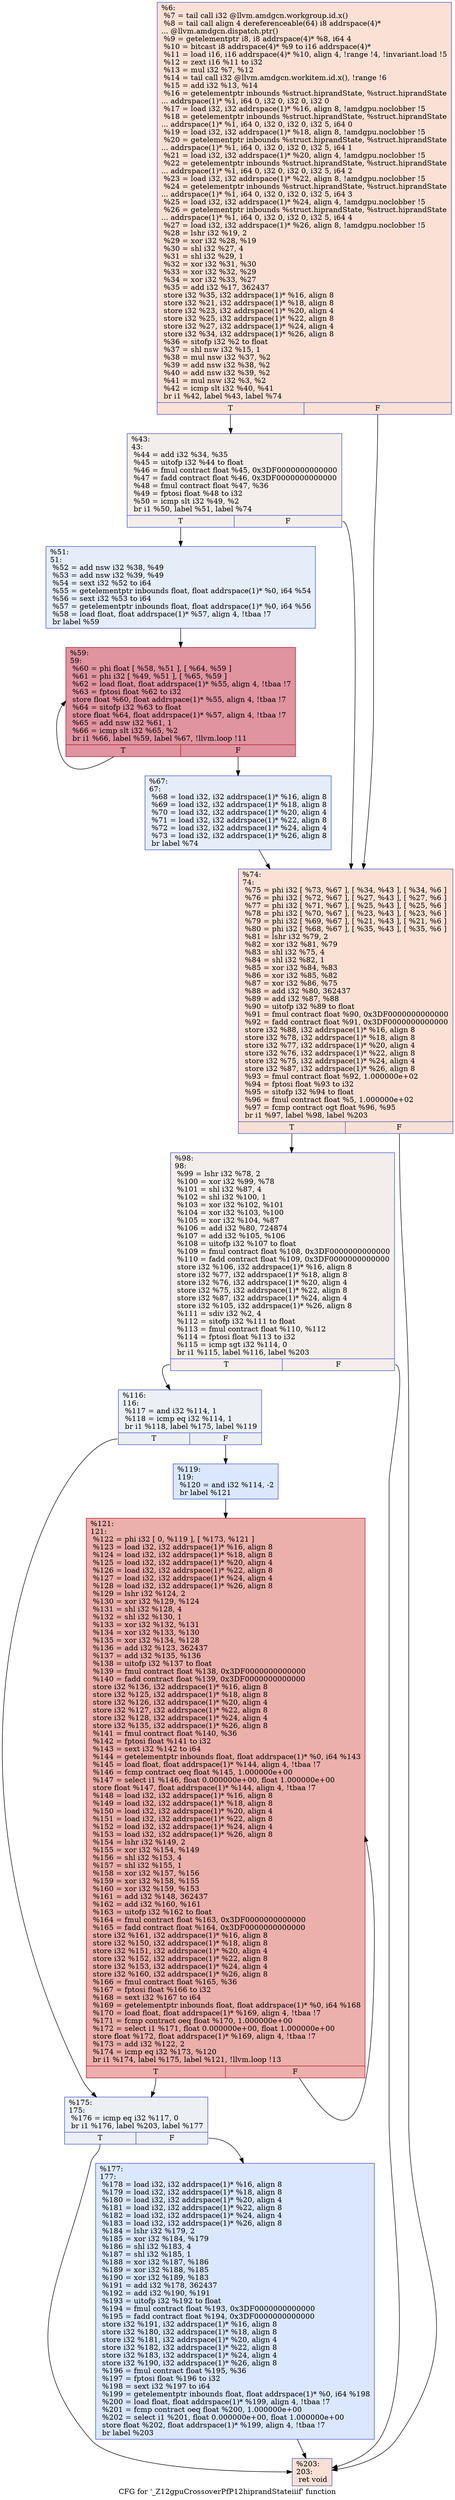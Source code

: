 digraph "CFG for '_Z12gpuCrossoverPfP12hiprandStateiiif' function" {
	label="CFG for '_Z12gpuCrossoverPfP12hiprandStateiiif' function";

	Node0x4dd8310 [shape=record,color="#3d50c3ff", style=filled, fillcolor="#f7bca170",label="{%6:\l  %7 = tail call i32 @llvm.amdgcn.workgroup.id.x()\l  %8 = tail call align 4 dereferenceable(64) i8 addrspace(4)*\l... @llvm.amdgcn.dispatch.ptr()\l  %9 = getelementptr i8, i8 addrspace(4)* %8, i64 4\l  %10 = bitcast i8 addrspace(4)* %9 to i16 addrspace(4)*\l  %11 = load i16, i16 addrspace(4)* %10, align 4, !range !4, !invariant.load !5\l  %12 = zext i16 %11 to i32\l  %13 = mul i32 %7, %12\l  %14 = tail call i32 @llvm.amdgcn.workitem.id.x(), !range !6\l  %15 = add i32 %13, %14\l  %16 = getelementptr inbounds %struct.hiprandState, %struct.hiprandState\l... addrspace(1)* %1, i64 0, i32 0, i32 0, i32 0\l  %17 = load i32, i32 addrspace(1)* %16, align 8, !amdgpu.noclobber !5\l  %18 = getelementptr inbounds %struct.hiprandState, %struct.hiprandState\l... addrspace(1)* %1, i64 0, i32 0, i32 0, i32 5, i64 0\l  %19 = load i32, i32 addrspace(1)* %18, align 8, !amdgpu.noclobber !5\l  %20 = getelementptr inbounds %struct.hiprandState, %struct.hiprandState\l... addrspace(1)* %1, i64 0, i32 0, i32 0, i32 5, i64 1\l  %21 = load i32, i32 addrspace(1)* %20, align 4, !amdgpu.noclobber !5\l  %22 = getelementptr inbounds %struct.hiprandState, %struct.hiprandState\l... addrspace(1)* %1, i64 0, i32 0, i32 0, i32 5, i64 2\l  %23 = load i32, i32 addrspace(1)* %22, align 8, !amdgpu.noclobber !5\l  %24 = getelementptr inbounds %struct.hiprandState, %struct.hiprandState\l... addrspace(1)* %1, i64 0, i32 0, i32 0, i32 5, i64 3\l  %25 = load i32, i32 addrspace(1)* %24, align 4, !amdgpu.noclobber !5\l  %26 = getelementptr inbounds %struct.hiprandState, %struct.hiprandState\l... addrspace(1)* %1, i64 0, i32 0, i32 0, i32 5, i64 4\l  %27 = load i32, i32 addrspace(1)* %26, align 8, !amdgpu.noclobber !5\l  %28 = lshr i32 %19, 2\l  %29 = xor i32 %28, %19\l  %30 = shl i32 %27, 4\l  %31 = shl i32 %29, 1\l  %32 = xor i32 %31, %30\l  %33 = xor i32 %32, %29\l  %34 = xor i32 %33, %27\l  %35 = add i32 %17, 362437\l  store i32 %35, i32 addrspace(1)* %16, align 8\l  store i32 %21, i32 addrspace(1)* %18, align 8\l  store i32 %23, i32 addrspace(1)* %20, align 4\l  store i32 %25, i32 addrspace(1)* %22, align 8\l  store i32 %27, i32 addrspace(1)* %24, align 4\l  store i32 %34, i32 addrspace(1)* %26, align 8\l  %36 = sitofp i32 %2 to float\l  %37 = shl nsw i32 %15, 1\l  %38 = mul nsw i32 %37, %2\l  %39 = add nsw i32 %38, %2\l  %40 = add nsw i32 %39, %2\l  %41 = mul nsw i32 %3, %2\l  %42 = icmp slt i32 %40, %41\l  br i1 %42, label %43, label %74\l|{<s0>T|<s1>F}}"];
	Node0x4dd8310:s0 -> Node0x4dda330;
	Node0x4dd8310:s1 -> Node0x4ddc060;
	Node0x4dda330 [shape=record,color="#3d50c3ff", style=filled, fillcolor="#e5d8d170",label="{%43:\l43:                                               \l  %44 = add i32 %34, %35\l  %45 = uitofp i32 %44 to float\l  %46 = fmul contract float %45, 0x3DF0000000000000\l  %47 = fadd contract float %46, 0x3DF0000000000000\l  %48 = fmul contract float %47, %36\l  %49 = fptosi float %48 to i32\l  %50 = icmp slt i32 %49, %2\l  br i1 %50, label %51, label %74\l|{<s0>T|<s1>F}}"];
	Node0x4dda330:s0 -> Node0x4ddcf60;
	Node0x4dda330:s1 -> Node0x4ddc060;
	Node0x4ddcf60 [shape=record,color="#3d50c3ff", style=filled, fillcolor="#c5d6f270",label="{%51:\l51:                                               \l  %52 = add nsw i32 %38, %49\l  %53 = add nsw i32 %39, %49\l  %54 = sext i32 %52 to i64\l  %55 = getelementptr inbounds float, float addrspace(1)* %0, i64 %54\l  %56 = sext i32 %53 to i64\l  %57 = getelementptr inbounds float, float addrspace(1)* %0, i64 %56\l  %58 = load float, float addrspace(1)* %57, align 4, !tbaa !7\l  br label %59\l}"];
	Node0x4ddcf60 -> Node0x4ddd580;
	Node0x4ddd580 [shape=record,color="#b70d28ff", style=filled, fillcolor="#b70d2870",label="{%59:\l59:                                               \l  %60 = phi float [ %58, %51 ], [ %64, %59 ]\l  %61 = phi i32 [ %49, %51 ], [ %65, %59 ]\l  %62 = load float, float addrspace(1)* %55, align 4, !tbaa !7\l  %63 = fptosi float %62 to i32\l  store float %60, float addrspace(1)* %55, align 4, !tbaa !7\l  %64 = sitofp i32 %63 to float\l  store float %64, float addrspace(1)* %57, align 4, !tbaa !7\l  %65 = add nsw i32 %61, 1\l  %66 = icmp slt i32 %65, %2\l  br i1 %66, label %59, label %67, !llvm.loop !11\l|{<s0>T|<s1>F}}"];
	Node0x4ddd580:s0 -> Node0x4ddd580;
	Node0x4ddd580:s1 -> Node0x4ddb7b0;
	Node0x4ddb7b0 [shape=record,color="#3d50c3ff", style=filled, fillcolor="#c5d6f270",label="{%67:\l67:                                               \l  %68 = load i32, i32 addrspace(1)* %16, align 8\l  %69 = load i32, i32 addrspace(1)* %18, align 8\l  %70 = load i32, i32 addrspace(1)* %20, align 4\l  %71 = load i32, i32 addrspace(1)* %22, align 8\l  %72 = load i32, i32 addrspace(1)* %24, align 4\l  %73 = load i32, i32 addrspace(1)* %26, align 8\l  br label %74\l}"];
	Node0x4ddb7b0 -> Node0x4ddc060;
	Node0x4ddc060 [shape=record,color="#3d50c3ff", style=filled, fillcolor="#f7bca170",label="{%74:\l74:                                               \l  %75 = phi i32 [ %73, %67 ], [ %34, %43 ], [ %34, %6 ]\l  %76 = phi i32 [ %72, %67 ], [ %27, %43 ], [ %27, %6 ]\l  %77 = phi i32 [ %71, %67 ], [ %25, %43 ], [ %25, %6 ]\l  %78 = phi i32 [ %70, %67 ], [ %23, %43 ], [ %23, %6 ]\l  %79 = phi i32 [ %69, %67 ], [ %21, %43 ], [ %21, %6 ]\l  %80 = phi i32 [ %68, %67 ], [ %35, %43 ], [ %35, %6 ]\l  %81 = lshr i32 %79, 2\l  %82 = xor i32 %81, %79\l  %83 = shl i32 %75, 4\l  %84 = shl i32 %82, 1\l  %85 = xor i32 %84, %83\l  %86 = xor i32 %85, %82\l  %87 = xor i32 %86, %75\l  %88 = add i32 %80, 362437\l  %89 = add i32 %87, %88\l  %90 = uitofp i32 %89 to float\l  %91 = fmul contract float %90, 0x3DF0000000000000\l  %92 = fadd contract float %91, 0x3DF0000000000000\l  store i32 %88, i32 addrspace(1)* %16, align 8\l  store i32 %78, i32 addrspace(1)* %18, align 8\l  store i32 %77, i32 addrspace(1)* %20, align 4\l  store i32 %76, i32 addrspace(1)* %22, align 8\l  store i32 %75, i32 addrspace(1)* %24, align 4\l  store i32 %87, i32 addrspace(1)* %26, align 8\l  %93 = fmul contract float %92, 1.000000e+02\l  %94 = fptosi float %93 to i32\l  %95 = sitofp i32 %94 to float\l  %96 = fmul contract float %5, 1.000000e+02\l  %97 = fcmp contract ogt float %96, %95\l  br i1 %97, label %98, label %203\l|{<s0>T|<s1>F}}"];
	Node0x4ddc060:s0 -> Node0x4ddfab0;
	Node0x4ddc060:s1 -> Node0x4ddfb00;
	Node0x4ddfab0 [shape=record,color="#3d50c3ff", style=filled, fillcolor="#e5d8d170",label="{%98:\l98:                                               \l  %99 = lshr i32 %78, 2\l  %100 = xor i32 %99, %78\l  %101 = shl i32 %87, 4\l  %102 = shl i32 %100, 1\l  %103 = xor i32 %102, %101\l  %104 = xor i32 %103, %100\l  %105 = xor i32 %104, %87\l  %106 = add i32 %80, 724874\l  %107 = add i32 %105, %106\l  %108 = uitofp i32 %107 to float\l  %109 = fmul contract float %108, 0x3DF0000000000000\l  %110 = fadd contract float %109, 0x3DF0000000000000\l  store i32 %106, i32 addrspace(1)* %16, align 8\l  store i32 %77, i32 addrspace(1)* %18, align 8\l  store i32 %76, i32 addrspace(1)* %20, align 4\l  store i32 %75, i32 addrspace(1)* %22, align 8\l  store i32 %87, i32 addrspace(1)* %24, align 4\l  store i32 %105, i32 addrspace(1)* %26, align 8\l  %111 = sdiv i32 %2, 4\l  %112 = sitofp i32 %111 to float\l  %113 = fmul contract float %110, %112\l  %114 = fptosi float %113 to i32\l  %115 = icmp sgt i32 %114, 0\l  br i1 %115, label %116, label %203\l|{<s0>T|<s1>F}}"];
	Node0x4ddfab0:s0 -> Node0x4de08d0;
	Node0x4ddfab0:s1 -> Node0x4ddfb00;
	Node0x4de08d0 [shape=record,color="#3d50c3ff", style=filled, fillcolor="#d4dbe670",label="{%116:\l116:                                              \l  %117 = and i32 %114, 1\l  %118 = icmp eq i32 %114, 1\l  br i1 %118, label %175, label %119\l|{<s0>T|<s1>F}}"];
	Node0x4de08d0:s0 -> Node0x4de0af0;
	Node0x4de08d0:s1 -> Node0x4de0b40;
	Node0x4de0b40 [shape=record,color="#3d50c3ff", style=filled, fillcolor="#aec9fc70",label="{%119:\l119:                                              \l  %120 = and i32 %114, -2\l  br label %121\l}"];
	Node0x4de0b40 -> Node0x4de0d10;
	Node0x4de0d10 [shape=record,color="#b70d28ff", style=filled, fillcolor="#d24b4070",label="{%121:\l121:                                              \l  %122 = phi i32 [ 0, %119 ], [ %173, %121 ]\l  %123 = load i32, i32 addrspace(1)* %16, align 8\l  %124 = load i32, i32 addrspace(1)* %18, align 8\l  %125 = load i32, i32 addrspace(1)* %20, align 4\l  %126 = load i32, i32 addrspace(1)* %22, align 8\l  %127 = load i32, i32 addrspace(1)* %24, align 4\l  %128 = load i32, i32 addrspace(1)* %26, align 8\l  %129 = lshr i32 %124, 2\l  %130 = xor i32 %129, %124\l  %131 = shl i32 %128, 4\l  %132 = shl i32 %130, 1\l  %133 = xor i32 %132, %131\l  %134 = xor i32 %133, %130\l  %135 = xor i32 %134, %128\l  %136 = add i32 %123, 362437\l  %137 = add i32 %135, %136\l  %138 = uitofp i32 %137 to float\l  %139 = fmul contract float %138, 0x3DF0000000000000\l  %140 = fadd contract float %139, 0x3DF0000000000000\l  store i32 %136, i32 addrspace(1)* %16, align 8\l  store i32 %125, i32 addrspace(1)* %18, align 8\l  store i32 %126, i32 addrspace(1)* %20, align 4\l  store i32 %127, i32 addrspace(1)* %22, align 8\l  store i32 %128, i32 addrspace(1)* %24, align 4\l  store i32 %135, i32 addrspace(1)* %26, align 8\l  %141 = fmul contract float %140, %36\l  %142 = fptosi float %141 to i32\l  %143 = sext i32 %142 to i64\l  %144 = getelementptr inbounds float, float addrspace(1)* %0, i64 %143\l  %145 = load float, float addrspace(1)* %144, align 4, !tbaa !7\l  %146 = fcmp contract oeq float %145, 1.000000e+00\l  %147 = select i1 %146, float 0.000000e+00, float 1.000000e+00\l  store float %147, float addrspace(1)* %144, align 4, !tbaa !7\l  %148 = load i32, i32 addrspace(1)* %16, align 8\l  %149 = load i32, i32 addrspace(1)* %18, align 8\l  %150 = load i32, i32 addrspace(1)* %20, align 4\l  %151 = load i32, i32 addrspace(1)* %22, align 8\l  %152 = load i32, i32 addrspace(1)* %24, align 4\l  %153 = load i32, i32 addrspace(1)* %26, align 8\l  %154 = lshr i32 %149, 2\l  %155 = xor i32 %154, %149\l  %156 = shl i32 %153, 4\l  %157 = shl i32 %155, 1\l  %158 = xor i32 %157, %156\l  %159 = xor i32 %158, %155\l  %160 = xor i32 %159, %153\l  %161 = add i32 %148, 362437\l  %162 = add i32 %160, %161\l  %163 = uitofp i32 %162 to float\l  %164 = fmul contract float %163, 0x3DF0000000000000\l  %165 = fadd contract float %164, 0x3DF0000000000000\l  store i32 %161, i32 addrspace(1)* %16, align 8\l  store i32 %150, i32 addrspace(1)* %18, align 8\l  store i32 %151, i32 addrspace(1)* %20, align 4\l  store i32 %152, i32 addrspace(1)* %22, align 8\l  store i32 %153, i32 addrspace(1)* %24, align 4\l  store i32 %160, i32 addrspace(1)* %26, align 8\l  %166 = fmul contract float %165, %36\l  %167 = fptosi float %166 to i32\l  %168 = sext i32 %167 to i64\l  %169 = getelementptr inbounds float, float addrspace(1)* %0, i64 %168\l  %170 = load float, float addrspace(1)* %169, align 4, !tbaa !7\l  %171 = fcmp contract oeq float %170, 1.000000e+00\l  %172 = select i1 %171, float 0.000000e+00, float 1.000000e+00\l  store float %172, float addrspace(1)* %169, align 4, !tbaa !7\l  %173 = add i32 %122, 2\l  %174 = icmp eq i32 %173, %120\l  br i1 %174, label %175, label %121, !llvm.loop !13\l|{<s0>T|<s1>F}}"];
	Node0x4de0d10:s0 -> Node0x4de0af0;
	Node0x4de0d10:s1 -> Node0x4de0d10;
	Node0x4de0af0 [shape=record,color="#3d50c3ff", style=filled, fillcolor="#d4dbe670",label="{%175:\l175:                                              \l  %176 = icmp eq i32 %117, 0\l  br i1 %176, label %203, label %177\l|{<s0>T|<s1>F}}"];
	Node0x4de0af0:s0 -> Node0x4ddfb00;
	Node0x4de0af0:s1 -> Node0x4de3890;
	Node0x4de3890 [shape=record,color="#3d50c3ff", style=filled, fillcolor="#aec9fc70",label="{%177:\l177:                                              \l  %178 = load i32, i32 addrspace(1)* %16, align 8\l  %179 = load i32, i32 addrspace(1)* %18, align 8\l  %180 = load i32, i32 addrspace(1)* %20, align 4\l  %181 = load i32, i32 addrspace(1)* %22, align 8\l  %182 = load i32, i32 addrspace(1)* %24, align 4\l  %183 = load i32, i32 addrspace(1)* %26, align 8\l  %184 = lshr i32 %179, 2\l  %185 = xor i32 %184, %179\l  %186 = shl i32 %183, 4\l  %187 = shl i32 %185, 1\l  %188 = xor i32 %187, %186\l  %189 = xor i32 %188, %185\l  %190 = xor i32 %189, %183\l  %191 = add i32 %178, 362437\l  %192 = add i32 %190, %191\l  %193 = uitofp i32 %192 to float\l  %194 = fmul contract float %193, 0x3DF0000000000000\l  %195 = fadd contract float %194, 0x3DF0000000000000\l  store i32 %191, i32 addrspace(1)* %16, align 8\l  store i32 %180, i32 addrspace(1)* %18, align 8\l  store i32 %181, i32 addrspace(1)* %20, align 4\l  store i32 %182, i32 addrspace(1)* %22, align 8\l  store i32 %183, i32 addrspace(1)* %24, align 4\l  store i32 %190, i32 addrspace(1)* %26, align 8\l  %196 = fmul contract float %195, %36\l  %197 = fptosi float %196 to i32\l  %198 = sext i32 %197 to i64\l  %199 = getelementptr inbounds float, float addrspace(1)* %0, i64 %198\l  %200 = load float, float addrspace(1)* %199, align 4, !tbaa !7\l  %201 = fcmp contract oeq float %200, 1.000000e+00\l  %202 = select i1 %201, float 0.000000e+00, float 1.000000e+00\l  store float %202, float addrspace(1)* %199, align 4, !tbaa !7\l  br label %203\l}"];
	Node0x4de3890 -> Node0x4ddfb00;
	Node0x4ddfb00 [shape=record,color="#3d50c3ff", style=filled, fillcolor="#f7bca170",label="{%203:\l203:                                              \l  ret void\l}"];
}
